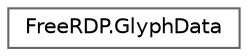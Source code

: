 digraph "Graphical Class Hierarchy"
{
 // LATEX_PDF_SIZE
  bgcolor="transparent";
  edge [fontname=Helvetica,fontsize=10,labelfontname=Helvetica,labelfontsize=10];
  node [fontname=Helvetica,fontsize=10,shape=box,height=0.2,width=0.4];
  rankdir="LR";
  Node0 [id="Node000000",label="FreeRDP.GlyphData",height=0.2,width=0.4,color="grey40", fillcolor="white", style="filled",URL="$struct_free_r_d_p_1_1_glyph_data.html",tooltip=" "];
}
